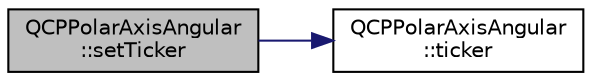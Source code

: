 digraph "QCPPolarAxisAngular::setTicker"
{
 // LATEX_PDF_SIZE
  edge [fontname="Helvetica",fontsize="10",labelfontname="Helvetica",labelfontsize="10"];
  node [fontname="Helvetica",fontsize="10",shape=record];
  rankdir="LR";
  Node1 [label="QCPPolarAxisAngular\l::setTicker",height=0.2,width=0.4,color="black", fillcolor="grey75", style="filled", fontcolor="black",tooltip=" "];
  Node1 -> Node2 [color="midnightblue",fontsize="10",style="solid",fontname="Helvetica"];
  Node2 [label="QCPPolarAxisAngular\l::ticker",height=0.2,width=0.4,color="black", fillcolor="white", style="filled",URL="$classQCPPolarAxisAngular.html#a752bcfad64b63dd9559a6241bf0cb220",tooltip=" "];
}
